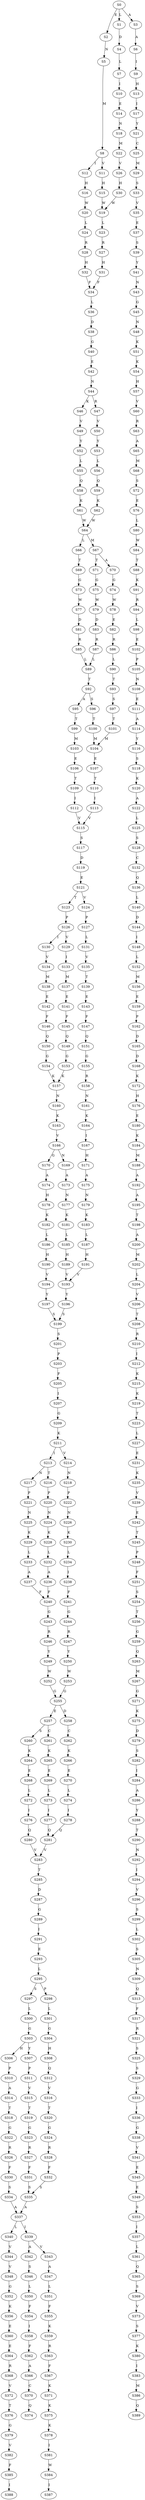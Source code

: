 strict digraph  {
	S0 -> S1 [ label = L ];
	S0 -> S2 [ label = E ];
	S0 -> S3 [ label = A ];
	S1 -> S4 [ label = D ];
	S2 -> S5 [ label = N ];
	S3 -> S6 [ label = A ];
	S4 -> S7 [ label = L ];
	S5 -> S8 [ label = M ];
	S6 -> S9 [ label = I ];
	S7 -> S10 [ label = I ];
	S8 -> S11 [ label = V ];
	S8 -> S12 [ label = I ];
	S9 -> S13 [ label = H ];
	S10 -> S14 [ label = E ];
	S11 -> S15 [ label = H ];
	S12 -> S16 [ label = H ];
	S13 -> S17 [ label = I ];
	S14 -> S18 [ label = N ];
	S15 -> S19 [ label = W ];
	S16 -> S20 [ label = W ];
	S17 -> S21 [ label = Y ];
	S18 -> S22 [ label = M ];
	S19 -> S23 [ label = L ];
	S20 -> S24 [ label = L ];
	S21 -> S25 [ label = C ];
	S22 -> S26 [ label = V ];
	S23 -> S27 [ label = R ];
	S24 -> S28 [ label = R ];
	S25 -> S29 [ label = M ];
	S26 -> S30 [ label = H ];
	S27 -> S31 [ label = H ];
	S28 -> S32 [ label = H ];
	S29 -> S33 [ label = S ];
	S30 -> S19 [ label = W ];
	S31 -> S34 [ label = F ];
	S32 -> S34 [ label = F ];
	S33 -> S35 [ label = V ];
	S34 -> S36 [ label = L ];
	S35 -> S37 [ label = E ];
	S36 -> S38 [ label = D ];
	S37 -> S39 [ label = S ];
	S38 -> S40 [ label = G ];
	S39 -> S41 [ label = Y ];
	S40 -> S42 [ label = E ];
	S41 -> S43 [ label = N ];
	S42 -> S44 [ label = N ];
	S43 -> S45 [ label = G ];
	S44 -> S46 [ label = K ];
	S44 -> S47 [ label = R ];
	S45 -> S48 [ label = N ];
	S46 -> S49 [ label = V ];
	S47 -> S50 [ label = V ];
	S48 -> S51 [ label = K ];
	S49 -> S52 [ label = Y ];
	S50 -> S53 [ label = Y ];
	S51 -> S54 [ label = K ];
	S52 -> S55 [ label = L ];
	S53 -> S56 [ label = L ];
	S54 -> S57 [ label = H ];
	S55 -> S58 [ label = Q ];
	S56 -> S59 [ label = Q ];
	S57 -> S60 [ label = V ];
	S58 -> S61 [ label = K ];
	S59 -> S62 [ label = K ];
	S60 -> S63 [ label = R ];
	S61 -> S64 [ label = W ];
	S62 -> S64 [ label = W ];
	S63 -> S65 [ label = A ];
	S64 -> S66 [ label = L ];
	S64 -> S67 [ label = M ];
	S65 -> S68 [ label = M ];
	S66 -> S69 [ label = T ];
	S67 -> S70 [ label = A ];
	S67 -> S71 [ label = T ];
	S68 -> S72 [ label = S ];
	S69 -> S73 [ label = G ];
	S70 -> S74 [ label = G ];
	S71 -> S75 [ label = G ];
	S72 -> S76 [ label = E ];
	S73 -> S77 [ label = W ];
	S74 -> S78 [ label = W ];
	S75 -> S79 [ label = W ];
	S76 -> S80 [ label = L ];
	S77 -> S81 [ label = D ];
	S78 -> S82 [ label = E ];
	S79 -> S83 [ label = D ];
	S80 -> S84 [ label = W ];
	S81 -> S85 [ label = R ];
	S82 -> S86 [ label = R ];
	S83 -> S87 [ label = R ];
	S84 -> S88 [ label = T ];
	S85 -> S89 [ label = L ];
	S86 -> S90 [ label = L ];
	S87 -> S89 [ label = L ];
	S88 -> S91 [ label = K ];
	S89 -> S92 [ label = T ];
	S90 -> S93 [ label = T ];
	S91 -> S94 [ label = R ];
	S92 -> S95 [ label = A ];
	S92 -> S96 [ label = S ];
	S93 -> S97 [ label = S ];
	S94 -> S98 [ label = L ];
	S95 -> S99 [ label = T ];
	S96 -> S100 [ label = T ];
	S97 -> S101 [ label = T ];
	S98 -> S102 [ label = E ];
	S99 -> S103 [ label = M ];
	S100 -> S104 [ label = M ];
	S101 -> S104 [ label = M ];
	S102 -> S105 [ label = P ];
	S103 -> S106 [ label = E ];
	S104 -> S107 [ label = E ];
	S105 -> S108 [ label = N ];
	S106 -> S109 [ label = T ];
	S107 -> S110 [ label = T ];
	S108 -> S111 [ label = E ];
	S109 -> S112 [ label = I ];
	S110 -> S113 [ label = I ];
	S111 -> S114 [ label = A ];
	S112 -> S115 [ label = V ];
	S113 -> S115 [ label = V ];
	S114 -> S116 [ label = Y ];
	S115 -> S117 [ label = S ];
	S116 -> S118 [ label = S ];
	S117 -> S119 [ label = D ];
	S118 -> S120 [ label = K ];
	S119 -> S121 [ label = E ];
	S120 -> S122 [ label = A ];
	S121 -> S123 [ label = T ];
	S121 -> S124 [ label = V ];
	S122 -> S125 [ label = L ];
	S123 -> S126 [ label = P ];
	S124 -> S127 [ label = P ];
	S125 -> S128 [ label = S ];
	S126 -> S129 [ label = V ];
	S126 -> S130 [ label = I ];
	S127 -> S131 [ label = L ];
	S128 -> S132 [ label = C ];
	S129 -> S133 [ label = I ];
	S130 -> S134 [ label = V ];
	S131 -> S135 [ label = V ];
	S132 -> S136 [ label = Q ];
	S133 -> S137 [ label = M ];
	S134 -> S138 [ label = M ];
	S135 -> S139 [ label = T ];
	S136 -> S140 [ label = L ];
	S137 -> S141 [ label = E ];
	S138 -> S142 [ label = E ];
	S139 -> S143 [ label = E ];
	S140 -> S144 [ label = D ];
	S141 -> S145 [ label = F ];
	S142 -> S146 [ label = F ];
	S143 -> S147 [ label = F ];
	S144 -> S148 [ label = I ];
	S145 -> S149 [ label = Q ];
	S146 -> S150 [ label = Q ];
	S147 -> S151 [ label = Q ];
	S148 -> S152 [ label = L ];
	S149 -> S153 [ label = G ];
	S150 -> S154 [ label = G ];
	S151 -> S155 [ label = G ];
	S152 -> S156 [ label = M ];
	S153 -> S157 [ label = K ];
	S154 -> S157 [ label = K ];
	S155 -> S158 [ label = R ];
	S156 -> S159 [ label = E ];
	S157 -> S160 [ label = N ];
	S158 -> S161 [ label = N ];
	S159 -> S162 [ label = P ];
	S160 -> S163 [ label = K ];
	S161 -> S164 [ label = K ];
	S162 -> S165 [ label = D ];
	S163 -> S166 [ label = V ];
	S164 -> S167 [ label = I ];
	S165 -> S168 [ label = D ];
	S166 -> S169 [ label = N ];
	S166 -> S170 [ label = G ];
	S167 -> S171 [ label = H ];
	S168 -> S172 [ label = K ];
	S169 -> S173 [ label = A ];
	S170 -> S174 [ label = A ];
	S171 -> S175 [ label = A ];
	S172 -> S176 [ label = H ];
	S173 -> S177 [ label = N ];
	S174 -> S178 [ label = H ];
	S175 -> S179 [ label = N ];
	S176 -> S180 [ label = E ];
	S177 -> S181 [ label = K ];
	S178 -> S182 [ label = K ];
	S179 -> S183 [ label = K ];
	S180 -> S184 [ label = K ];
	S181 -> S185 [ label = L ];
	S182 -> S186 [ label = L ];
	S183 -> S187 [ label = L ];
	S184 -> S188 [ label = M ];
	S185 -> S189 [ label = H ];
	S186 -> S190 [ label = H ];
	S187 -> S191 [ label = H ];
	S188 -> S192 [ label = A ];
	S189 -> S193 [ label = V ];
	S190 -> S194 [ label = V ];
	S191 -> S193 [ label = V ];
	S192 -> S195 [ label = A ];
	S193 -> S196 [ label = Y ];
	S194 -> S197 [ label = Y ];
	S195 -> S198 [ label = T ];
	S196 -> S199 [ label = S ];
	S197 -> S199 [ label = S ];
	S198 -> S200 [ label = A ];
	S199 -> S201 [ label = S ];
	S200 -> S202 [ label = M ];
	S201 -> S203 [ label = P ];
	S202 -> S204 [ label = L ];
	S203 -> S205 [ label = F ];
	S204 -> S206 [ label = V ];
	S205 -> S207 [ label = I ];
	S206 -> S208 [ label = T ];
	S207 -> S209 [ label = G ];
	S208 -> S210 [ label = R ];
	S209 -> S211 [ label = K ];
	S210 -> S212 [ label = I ];
	S211 -> S213 [ label = I ];
	S211 -> S214 [ label = V ];
	S212 -> S215 [ label = K ];
	S213 -> S216 [ label = T ];
	S213 -> S217 [ label = N ];
	S214 -> S218 [ label = N ];
	S215 -> S219 [ label = K ];
	S216 -> S220 [ label = P ];
	S217 -> S221 [ label = P ];
	S218 -> S222 [ label = P ];
	S219 -> S223 [ label = T ];
	S220 -> S224 [ label = N ];
	S221 -> S225 [ label = N ];
	S222 -> S226 [ label = N ];
	S223 -> S227 [ label = L ];
	S224 -> S228 [ label = K ];
	S225 -> S229 [ label = K ];
	S226 -> S230 [ label = K ];
	S227 -> S231 [ label = E ];
	S228 -> S232 [ label = L ];
	S229 -> S233 [ label = L ];
	S230 -> S234 [ label = L ];
	S231 -> S235 [ label = K ];
	S232 -> S236 [ label = A ];
	S233 -> S237 [ label = A ];
	S234 -> S238 [ label = I ];
	S235 -> S239 [ label = V ];
	S236 -> S240 [ label = F ];
	S237 -> S240 [ label = F ];
	S238 -> S241 [ label = F ];
	S239 -> S242 [ label = E ];
	S240 -> S243 [ label = G ];
	S241 -> S244 [ label = G ];
	S242 -> S245 [ label = T ];
	S243 -> S246 [ label = R ];
	S244 -> S247 [ label = R ];
	S245 -> S248 [ label = P ];
	S246 -> S249 [ label = Y ];
	S247 -> S250 [ label = Y ];
	S248 -> S251 [ label = F ];
	S249 -> S252 [ label = W ];
	S250 -> S253 [ label = W ];
	S251 -> S254 [ label = S ];
	S252 -> S255 [ label = G ];
	S253 -> S255 [ label = G ];
	S254 -> S256 [ label = T ];
	S255 -> S257 [ label = E ];
	S255 -> S258 [ label = D ];
	S256 -> S259 [ label = G ];
	S257 -> S260 [ label = S ];
	S257 -> S261 [ label = C ];
	S258 -> S262 [ label = C ];
	S259 -> S263 [ label = Q ];
	S260 -> S264 [ label = K ];
	S261 -> S265 [ label = K ];
	S262 -> S266 [ label = K ];
	S263 -> S267 [ label = M ];
	S264 -> S268 [ label = E ];
	S265 -> S269 [ label = E ];
	S266 -> S270 [ label = E ];
	S267 -> S271 [ label = G ];
	S268 -> S272 [ label = L ];
	S269 -> S273 [ label = L ];
	S270 -> S274 [ label = L ];
	S271 -> S275 [ label = K ];
	S272 -> S276 [ label = I ];
	S273 -> S277 [ label = I ];
	S274 -> S278 [ label = I ];
	S275 -> S279 [ label = D ];
	S276 -> S280 [ label = Q ];
	S277 -> S281 [ label = Q ];
	S278 -> S281 [ label = Q ];
	S279 -> S282 [ label = S ];
	S280 -> S283 [ label = V ];
	S281 -> S283 [ label = V ];
	S282 -> S284 [ label = I ];
	S283 -> S285 [ label = T ];
	S284 -> S286 [ label = A ];
	S285 -> S287 [ label = D ];
	S286 -> S288 [ label = Y ];
	S287 -> S289 [ label = G ];
	S288 -> S290 [ label = T ];
	S289 -> S291 [ label = I ];
	S290 -> S292 [ label = N ];
	S291 -> S293 [ label = E ];
	S292 -> S294 [ label = I ];
	S293 -> S295 [ label = L ];
	S294 -> S296 [ label = V ];
	S295 -> S297 [ label = S ];
	S295 -> S298 [ label = P ];
	S296 -> S299 [ label = S ];
	S297 -> S300 [ label = L ];
	S298 -> S301 [ label = L ];
	S299 -> S302 [ label = L ];
	S300 -> S303 [ label = G ];
	S301 -> S304 [ label = G ];
	S302 -> S305 [ label = S ];
	S303 -> S306 [ label = H ];
	S303 -> S307 [ label = Y ];
	S304 -> S308 [ label = H ];
	S305 -> S309 [ label = N ];
	S306 -> S310 [ label = P ];
	S307 -> S311 [ label = P ];
	S308 -> S312 [ label = Q ];
	S309 -> S313 [ label = Q ];
	S310 -> S314 [ label = A ];
	S311 -> S315 [ label = V ];
	S312 -> S316 [ label = V ];
	S313 -> S317 [ label = F ];
	S314 -> S318 [ label = T ];
	S315 -> S319 [ label = T ];
	S316 -> S320 [ label = T ];
	S317 -> S321 [ label = R ];
	S318 -> S322 [ label = G ];
	S319 -> S323 [ label = G ];
	S320 -> S324 [ label = G ];
	S321 -> S325 [ label = S ];
	S322 -> S326 [ label = R ];
	S323 -> S327 [ label = R ];
	S324 -> S328 [ label = R ];
	S325 -> S329 [ label = S ];
	S326 -> S330 [ label = F ];
	S327 -> S331 [ label = F ];
	S328 -> S332 [ label = F ];
	S329 -> S333 [ label = G ];
	S330 -> S334 [ label = S ];
	S331 -> S335 [ label = S ];
	S332 -> S335 [ label = S ];
	S333 -> S336 [ label = I ];
	S334 -> S337 [ label = A ];
	S335 -> S337 [ label = A ];
	S336 -> S338 [ label = G ];
	S337 -> S339 [ label = I ];
	S337 -> S340 [ label = L ];
	S338 -> S341 [ label = V ];
	S339 -> S342 [ label = A ];
	S339 -> S343 [ label = V ];
	S340 -> S344 [ label = V ];
	S341 -> S345 [ label = E ];
	S342 -> S346 [ label = S ];
	S343 -> S347 [ label = A ];
	S344 -> S348 [ label = V ];
	S345 -> S349 [ label = E ];
	S346 -> S350 [ label = L ];
	S347 -> S351 [ label = L ];
	S348 -> S352 [ label = G ];
	S349 -> S353 [ label = S ];
	S350 -> S354 [ label = F ];
	S351 -> S355 [ label = F ];
	S352 -> S356 [ label = K ];
	S353 -> S357 [ label = I ];
	S354 -> S358 [ label = I ];
	S355 -> S359 [ label = K ];
	S356 -> S360 [ label = E ];
	S357 -> S361 [ label = L ];
	S358 -> S362 [ label = F ];
	S359 -> S363 [ label = R ];
	S360 -> S364 [ label = E ];
	S361 -> S365 [ label = Q ];
	S362 -> S366 [ label = A ];
	S363 -> S367 [ label = F ];
	S364 -> S368 [ label = R ];
	S365 -> S369 [ label = S ];
	S366 -> S370 [ label = C ];
	S367 -> S371 [ label = K ];
	S368 -> S372 [ label = V ];
	S369 -> S373 [ label = V ];
	S370 -> S374 [ label = Q ];
	S371 -> S375 [ label = K ];
	S372 -> S376 [ label = T ];
	S373 -> S377 [ label = S ];
	S375 -> S378 [ label = K ];
	S376 -> S379 [ label = G ];
	S377 -> S380 [ label = K ];
	S378 -> S381 [ label = I ];
	S379 -> S382 [ label = V ];
	S380 -> S383 [ label = I ];
	S381 -> S384 [ label = W ];
	S382 -> S385 [ label = F ];
	S383 -> S386 [ label = M ];
	S384 -> S387 [ label = I ];
	S385 -> S388 [ label = I ];
	S386 -> S389 [ label = Q ];
}
